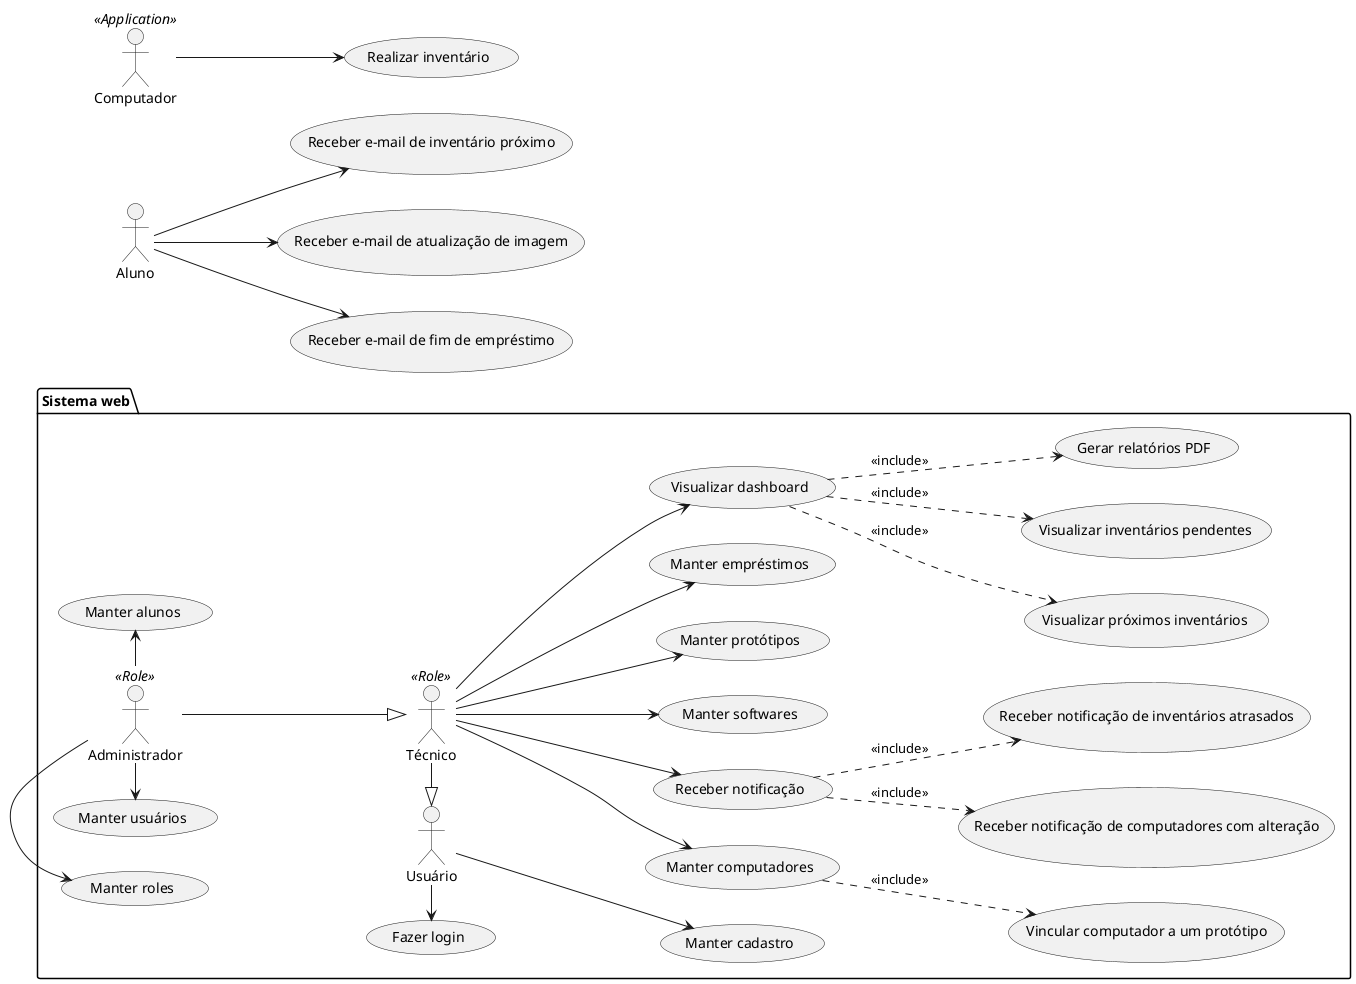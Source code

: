 @startuml usecases
  left to right direction

  package "Sistema web" {
    :Usuário: as user
    :Técnico: as tec <<Role>>
    :Administrador: as admin <<Role>>

    /' Usuário '/
    user -l-> (Fazer login)
    user --> (Manter cadastro)

    /' Técnico '/
    "Visualizar dashboard" as (dash)
    "Manter computadores" as (crudcomp)
    "Receber notificação" as (notificacao)
    tec -l-|> user
    tec --> (Manter softwares)
    tec --> (Manter protótipos)
    tec --> (Manter empréstimos)
    tec --> crudcomp
    tec --> dash
    tec --> notificacao
    
    notificacao ..> (Receber notificação de inventários atrasados) : <<include>>
    notificacao ..> (Receber notificação de computadores com alteração) : <<include>>
    
    dash ..> (Visualizar próximos inventários) : <<include>>
    dash ..> (Visualizar inventários pendentes) : <<include>>
    dash ..> (Gerar relatórios PDF) : <<include>>
    
    crudcomp ..> (Vincular computador a um protótipo) : <<include>>

    /' Administrador '/
    admin -d-|> tec
    admin -l-> (Manter usuários)
    admin -l-> (Manter roles)
    admin -> (Manter alunos)
  }

  :Aluno: as alu
  alu --> (Receber e-mail de inventário próximo)
  alu --> (Receber e-mail de atualização de imagem)
  alu --> (Receber e-mail de fim de empréstimo)
  :Computador: as comp <<Application>>
  comp --> (Realizar inventário)
@enduml
